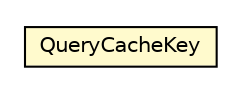 #!/usr/local/bin/dot
#
# Class diagram 
# Generated by UMLGraph version R5_6_6-1-g9240c4 (http://www.umlgraph.org/)
#

digraph G {
	edge [fontname="Helvetica",fontsize=10,labelfontname="Helvetica",labelfontsize=10];
	node [fontname="Helvetica",fontsize=10,shape=plaintext];
	nodesep=0.25;
	ranksep=0.5;
	// jason.asSemantics.QueryCacheKey
	c38342 [label=<<table title="jason.asSemantics.QueryCacheKey" border="0" cellborder="1" cellspacing="0" cellpadding="2" port="p" bgcolor="lemonChiffon" href="./QueryCacheKey.html">
		<tr><td><table border="0" cellspacing="0" cellpadding="1">
<tr><td align="center" balign="center"> QueryCacheKey </td></tr>
		</table></td></tr>
		</table>>, URL="./QueryCacheKey.html", fontname="Helvetica", fontcolor="black", fontsize=10.0];
}

